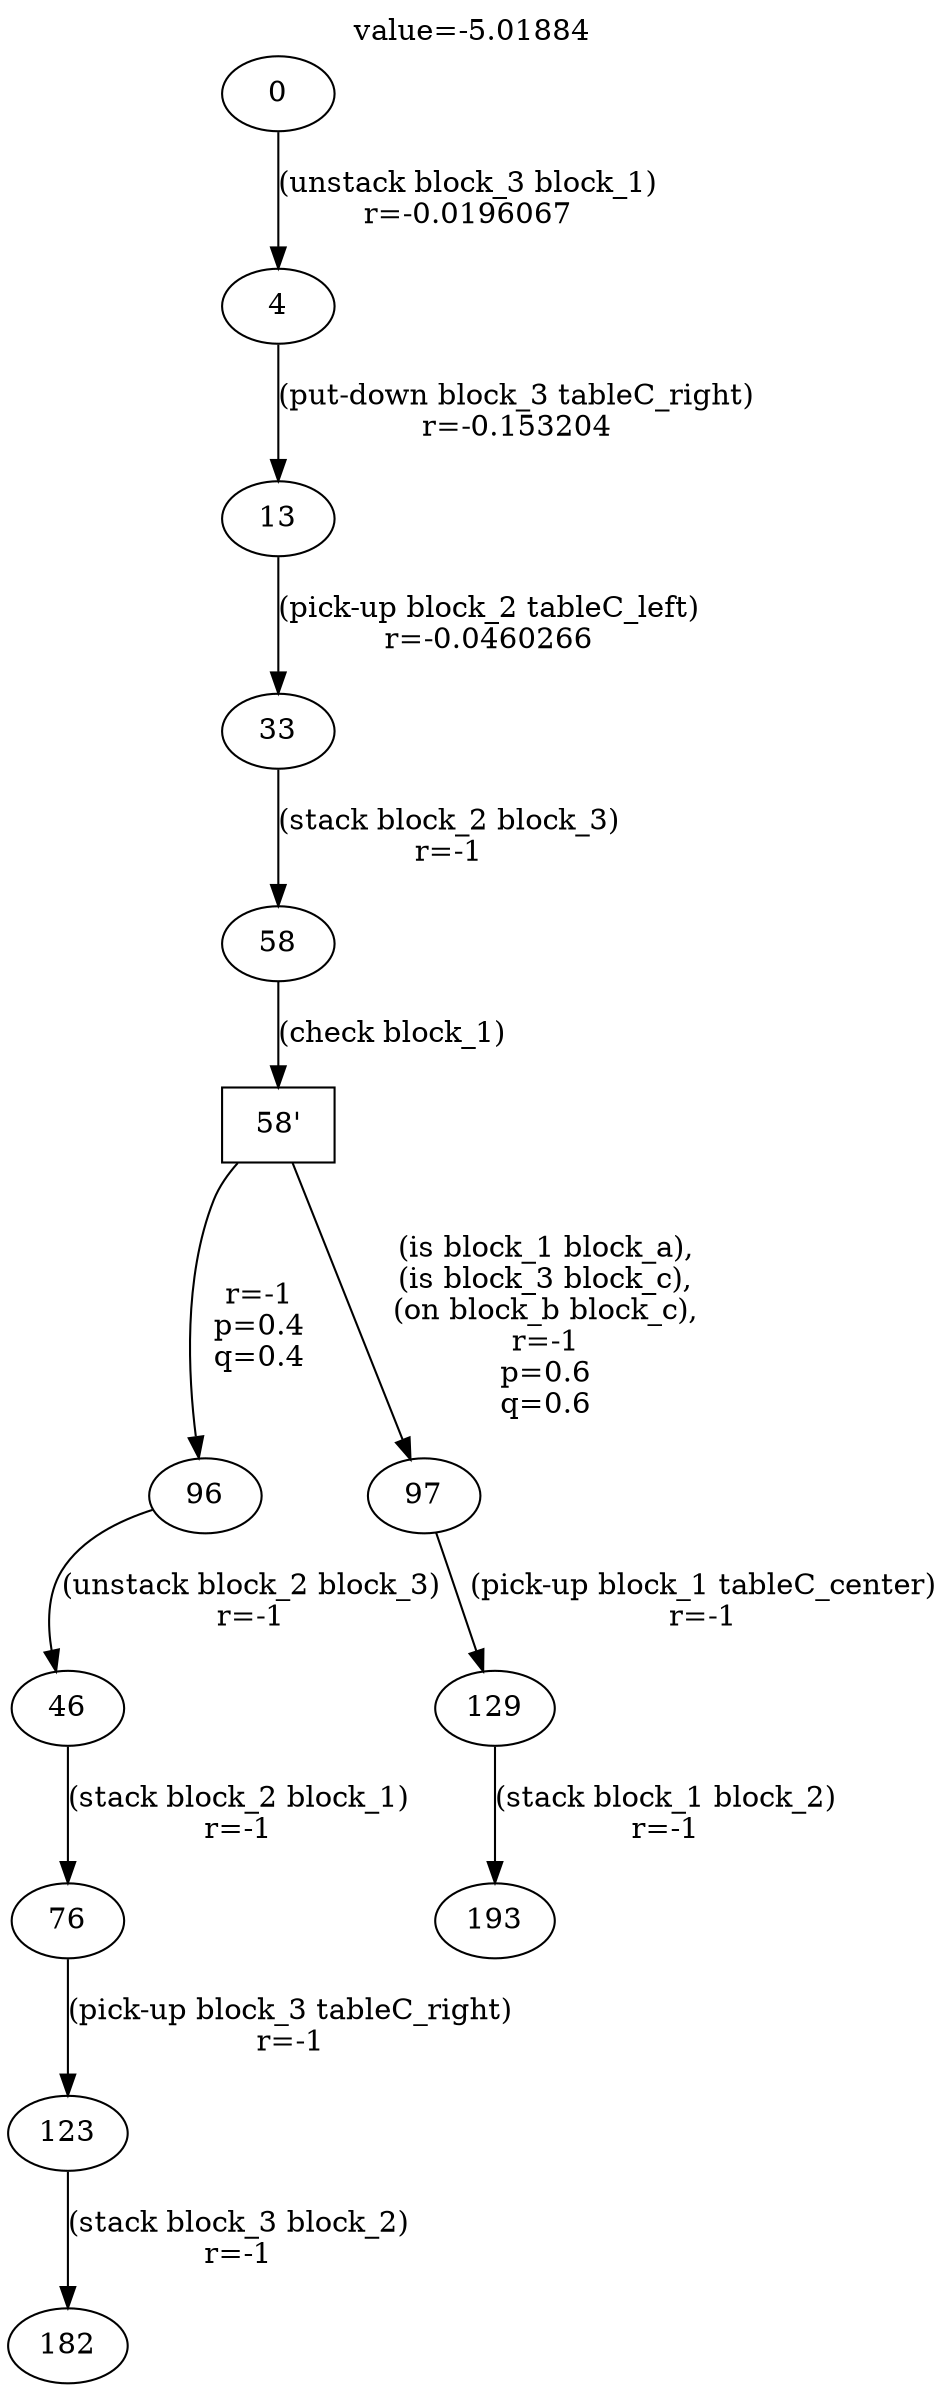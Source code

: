 digraph g{
label="value=-5.01884"
labelloc=top
0->4 [ label="(unstack block_3 block_1)
r=-0.0196067" ];
4->13 [ label="(put-down block_3 tableC_right)
r=-0.153204" ];
13->33 [ label="(pick-up block_2 tableC_left)
r=-0.0460266" ];
33->58 [ label="(stack block_2 block_3)
r=-1" ];
"58'" [ shape=box ] ;
58->"58'" [ label="(check block_1)" ];
"58'"->96 [ label="
r=-1
p=0.4
q=0.4" ];
96->46 [ label="(unstack block_2 block_3)
r=-1" ];
46->76 [ label="(stack block_2 block_1)
r=-1" ];
76->123 [ label="(pick-up block_3 tableC_right)
r=-1" ];
123->182 [ label="(stack block_3 block_2)
r=-1" ];
"58'"->97 [ label="
(is block_1 block_a),
(is block_3 block_c),
(on block_b block_c),
r=-1
p=0.6
q=0.6" ];
97->129 [ label="(pick-up block_1 tableC_center)
r=-1" ];
129->193 [ label="(stack block_1 block_2)
r=-1" ];
}
